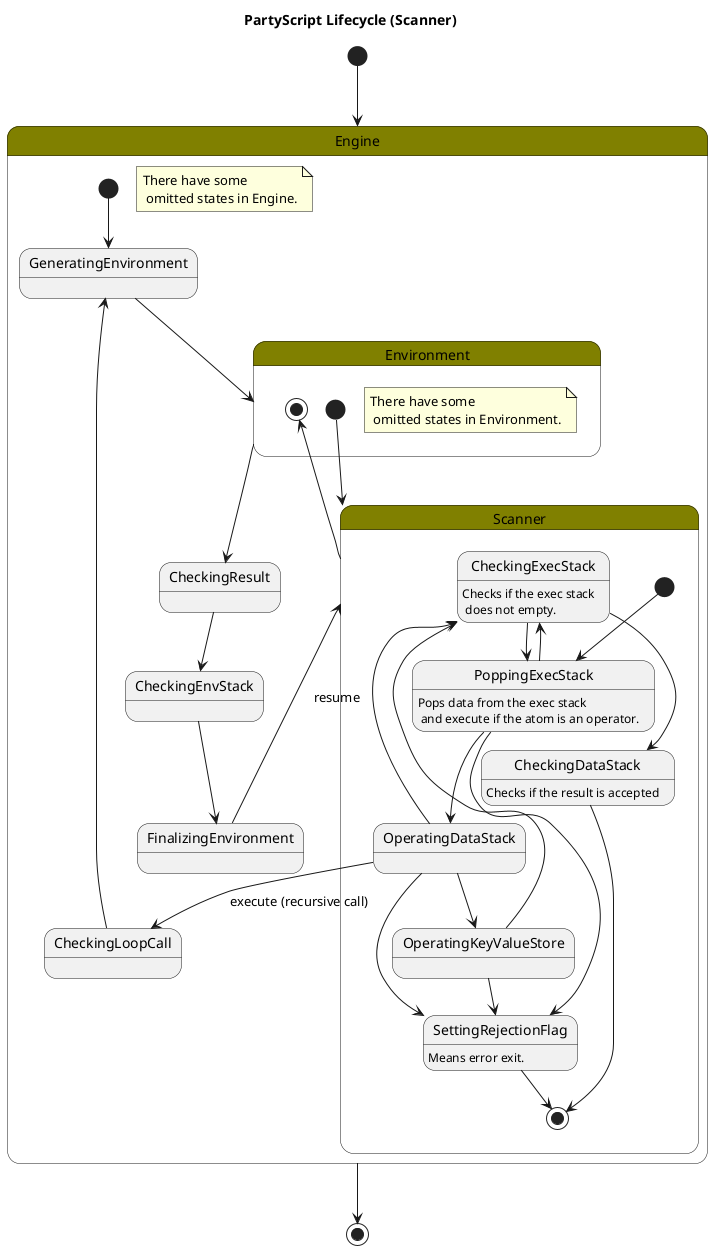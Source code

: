 @startuml
title PartyScript Lifecycle (Scanner)

skinparam state {
  BackgroundColor<<Object>> Olive
}

[*] --> Engine
state Engine <<Object>> {

  note "There have some\n omitted states in Engine." as N1

  GeneratingEnvironment --> Environment

  FinalizingEnvironment --> Scanner : resume
  CheckingLoopCall -left-> GeneratingEnvironment

  CheckingEnvStack --> FinalizingEnvironment
  CheckingResult --> CheckingEnvStack
  Environment --> CheckingResult

  state Environment <<Object>> {
    note "There have some\n omitted states in Environment." as N2
    state Scanner <<Object>> {

      SettingRejectionFlag : Means error exit.
      SettingRejectionFlag --> [*]

      CheckingDataStack : Checks if the result is accepted
      CheckingDataStack --> [*]

      CheckingExecStack : Checks if the exec stack\n does not empty.
      CheckingExecStack --> PoppingExecStack
      CheckingExecStack --> CheckingDataStack

      OperatingKeyValueStore --> SettingRejectionFlag
      OperatingKeyValueStore --> CheckingExecStack

      OperatingDataStack --> OperatingKeyValueStore
      OperatingDataStack --> CheckingLoopCall : execute (recursive call)
      OperatingDataStack --> CheckingExecStack
      OperatingDataStack --> SettingRejectionFlag
      
      PoppingExecStack : Pops data from the exec stack\n and execute if the atom is an operator.
      PoppingExecStack --> OperatingDataStack
      PoppingExecStack --> SettingRejectionFlag
      PoppingExecStack --> CheckingExecStack
      
      [*] --> PoppingExecStack
    }

    [*] --> Scanner
    Scanner -->[*]
  }


  [*] --> GeneratingEnvironment
}

Engine --> [*]

@enduml

